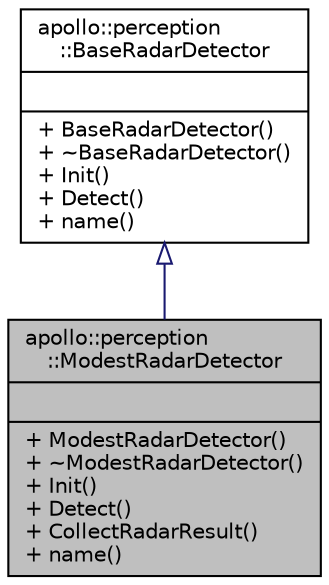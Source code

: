 digraph "apollo::perception::ModestRadarDetector"
{
  edge [fontname="Helvetica",fontsize="10",labelfontname="Helvetica",labelfontsize="10"];
  node [fontname="Helvetica",fontsize="10",shape=record];
  Node1 [label="{apollo::perception\l::ModestRadarDetector\n||+ ModestRadarDetector()\l+ ~ModestRadarDetector()\l+ Init()\l+ Detect()\l+ CollectRadarResult()\l+ name()\l}",height=0.2,width=0.4,color="black", fillcolor="grey75", style="filled" fontcolor="black"];
  Node2 -> Node1 [dir="back",color="midnightblue",fontsize="10",style="solid",arrowtail="onormal",fontname="Helvetica"];
  Node2 [label="{apollo::perception\l::BaseRadarDetector\n||+ BaseRadarDetector()\l+ ~BaseRadarDetector()\l+ Init()\l+ Detect()\l+ name()\l}",height=0.2,width=0.4,color="black", fillcolor="white", style="filled",URL="$classapollo_1_1perception_1_1BaseRadarDetector.html"];
}
